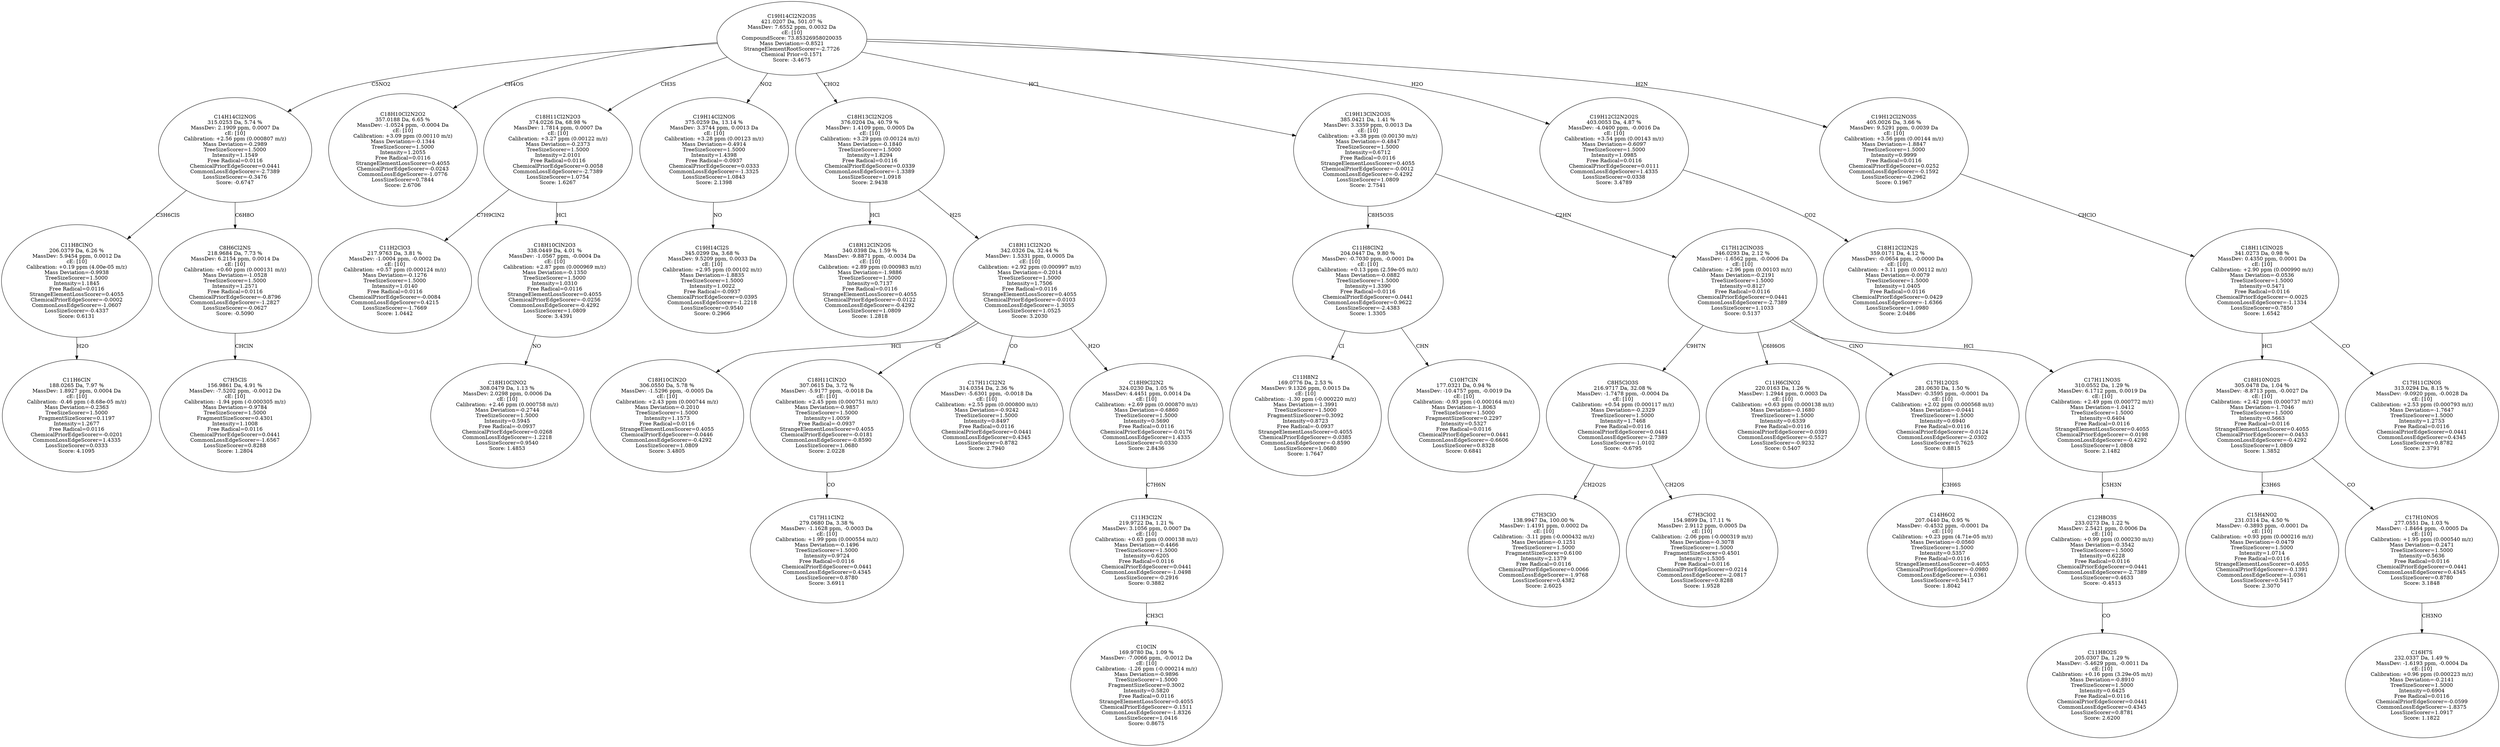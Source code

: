strict digraph {
v1 [label="C11H6ClN\n188.0265 Da, 7.97 %\nMassDev: 1.8927 ppm, 0.0004 Da\ncE: [10]\nCalibration: -0.46 ppm (-8.68e-05 m/z)\nMass Deviation=-0.2363\nTreeSizeScorer=1.5000\nFragmentSizeScorer=0.1197\nIntensity=1.2677\nFree Radical=0.0116\nChemicalPriorEdgeScorer=-0.0201\nCommonLossEdgeScorer=1.4335\nLossSizeScorer=0.0333\nScore: 4.1095"];
v2 [label="C11H8ClNO\n206.0379 Da, 6.26 %\nMassDev: 5.9454 ppm, 0.0012 Da\ncE: [10]\nCalibration: +0.19 ppm (4.00e-05 m/z)\nMass Deviation=-0.9938\nTreeSizeScorer=1.5000\nIntensity=1.1845\nFree Radical=0.0116\nStrangeElementLossScorer=0.4055\nChemicalPriorEdgeScorer=-0.0002\nCommonLossEdgeScorer=-1.0607\nLossSizeScorer=-0.4337\nScore: 0.6131"];
v3 [label="C7H5ClS\n156.9861 Da, 4.91 %\nMassDev: -7.5202 ppm, -0.0012 Da\ncE: [10]\nCalibration: -1.94 ppm (-0.000305 m/z)\nMass Deviation=-0.9784\nTreeSizeScorer=1.5000\nFragmentSizeScorer=0.4301\nIntensity=1.1008\nFree Radical=0.0116\nChemicalPriorEdgeScorer=0.0441\nCommonLossEdgeScorer=-1.6567\nLossSizeScorer=0.8288\nScore: 1.2804"];
v4 [label="C8H6Cl2NS\n218.9684 Da, 7.73 %\nMassDev: 6.2154 ppm, 0.0014 Da\ncE: [10]\nCalibration: +0.60 ppm (0.000131 m/z)\nMass Deviation=-1.0528\nTreeSizeScorer=1.5000\nIntensity=1.2571\nFree Radical=0.0116\nChemicalPriorEdgeScorer=-0.8796\nCommonLossEdgeScorer=-1.2827\nLossSizeScorer=-0.0627\nScore: -0.5090"];
v5 [label="C14H14Cl2NOS\n315.0253 Da, 5.74 %\nMassDev: 2.1909 ppm, 0.0007 Da\ncE: [10]\nCalibration: +2.56 ppm (0.000807 m/z)\nMass Deviation=-0.2989\nTreeSizeScorer=1.5000\nIntensity=1.1549\nFree Radical=0.0116\nChemicalPriorEdgeScorer=0.0441\nCommonLossEdgeScorer=-2.7389\nLossSizeScorer=-0.3476\nScore: -0.6747"];
v6 [label="C18H10Cl2N2O2\n357.0188 Da, 6.65 %\nMassDev: -1.0524 ppm, -0.0004 Da\ncE: [10]\nCalibration: +3.09 ppm (0.00110 m/z)\nMass Deviation=-0.1344\nTreeSizeScorer=1.5000\nIntensity=1.2055\nFree Radical=0.0116\nStrangeElementLossScorer=0.4055\nChemicalPriorEdgeScorer=-0.0243\nCommonLossEdgeScorer=-1.0776\nLossSizeScorer=0.7844\nScore: 2.6706"];
v7 [label="C11H2ClO3\n217.9763 Da, 3.81 %\nMassDev: -1.0004 ppm, -0.0002 Da\ncE: [10]\nCalibration: +0.57 ppm (0.000124 m/z)\nMass Deviation=-0.1276\nTreeSizeScorer=1.5000\nIntensity=1.0140\nFree Radical=0.0116\nChemicalPriorEdgeScorer=-0.0084\nCommonLossEdgeScorer=0.4215\nLossSizeScorer=-1.7669\nScore: 1.0442"];
v8 [label="C18H10ClNO2\n308.0479 Da, 1.13 %\nMassDev: 2.0298 ppm, 0.0006 Da\ncE: [10]\nCalibration: +2.46 ppm (0.000758 m/z)\nMass Deviation=-0.2744\nTreeSizeScorer=1.5000\nIntensity=0.5945\nFree Radical=-0.0937\nChemicalPriorEdgeScorer=0.0268\nCommonLossEdgeScorer=-1.2218\nLossSizeScorer=0.9540\nScore: 1.4853"];
v9 [label="C18H10ClN2O3\n338.0449 Da, 4.01 %\nMassDev: -1.0567 ppm, -0.0004 Da\ncE: [10]\nCalibration: +2.87 ppm (0.000969 m/z)\nMass Deviation=-0.1350\nTreeSizeScorer=1.5000\nIntensity=1.0310\nFree Radical=0.0116\nStrangeElementLossScorer=0.4055\nChemicalPriorEdgeScorer=-0.0256\nCommonLossEdgeScorer=-0.4292\nLossSizeScorer=1.0809\nScore: 3.4391"];
v10 [label="C18H11Cl2N2O3\n374.0226 Da, 68.98 %\nMassDev: 1.7814 ppm, 0.0007 Da\ncE: [10]\nCalibration: +3.27 ppm (0.00122 m/z)\nMass Deviation=-0.2373\nTreeSizeScorer=1.5000\nIntensity=2.0101\nFree Radical=0.0116\nChemicalPriorEdgeScorer=0.0058\nCommonLossEdgeScorer=-2.7389\nLossSizeScorer=1.0754\nScore: 1.6267"];
v11 [label="C19H14Cl2S\n345.0299 Da, 3.68 %\nMassDev: 9.5209 ppm, 0.0033 Da\ncE: [10]\nCalibration: +2.95 ppm (0.00102 m/z)\nMass Deviation=-1.8835\nTreeSizeScorer=1.5000\nIntensity=1.0022\nFree Radical=-0.0937\nChemicalPriorEdgeScorer=0.0395\nCommonLossEdgeScorer=-1.2218\nLossSizeScorer=0.9540\nScore: 0.2966"];
v12 [label="C19H14Cl2NOS\n375.0259 Da, 13.14 %\nMassDev: 3.3744 ppm, 0.0013 Da\ncE: [10]\nCalibration: +3.28 ppm (0.00123 m/z)\nMass Deviation=-0.4914\nTreeSizeScorer=1.5000\nIntensity=1.4398\nFree Radical=-0.0937\nChemicalPriorEdgeScorer=0.0333\nCommonLossEdgeScorer=-1.3325\nLossSizeScorer=1.0843\nScore: 2.1398"];
v13 [label="C18H12ClN2OS\n340.0398 Da, 1.59 %\nMassDev: -9.8871 ppm, -0.0034 Da\ncE: [10]\nCalibration: +2.89 ppm (0.000983 m/z)\nMass Deviation=-1.9886\nTreeSizeScorer=1.5000\nIntensity=0.7137\nFree Radical=0.0116\nStrangeElementLossScorer=0.4055\nChemicalPriorEdgeScorer=-0.0122\nCommonLossEdgeScorer=-0.4292\nLossSizeScorer=1.0809\nScore: 1.2818"];
v14 [label="C18H10ClN2O\n306.0550 Da, 5.78 %\nMassDev: -1.5296 ppm, -0.0005 Da\ncE: [10]\nCalibration: +2.43 ppm (0.000744 m/z)\nMass Deviation=-0.2010\nTreeSizeScorer=1.5000\nIntensity=1.1573\nFree Radical=0.0116\nStrangeElementLossScorer=0.4055\nChemicalPriorEdgeScorer=-0.0446\nCommonLossEdgeScorer=-0.4292\nLossSizeScorer=1.0809\nScore: 3.4805"];
v15 [label="C17H11ClN2\n279.0680 Da, 3.38 %\nMassDev: -1.1628 ppm, -0.0003 Da\ncE: [10]\nCalibration: +1.99 ppm (0.000554 m/z)\nMass Deviation=-0.1496\nTreeSizeScorer=1.5000\nIntensity=0.9724\nFree Radical=0.0116\nChemicalPriorEdgeScorer=0.0441\nCommonLossEdgeScorer=0.4345\nLossSizeScorer=0.8780\nScore: 3.6911"];
v16 [label="C18H11ClN2O\n307.0615 Da, 3.72 %\nMassDev: -5.9177 ppm, -0.0018 Da\ncE: [10]\nCalibration: +2.45 ppm (0.000751 m/z)\nMass Deviation=-0.9857\nTreeSizeScorer=1.5000\nIntensity=1.0059\nFree Radical=-0.0937\nStrangeElementLossScorer=0.4055\nChemicalPriorEdgeScorer=-0.0181\nCommonLossEdgeScorer=-0.8590\nLossSizeScorer=1.0680\nScore: 2.0228"];
v17 [label="C17H11Cl2N2\n314.0354 Da, 2.36 %\nMassDev: -5.6301 ppm, -0.0018 Da\ncE: [10]\nCalibration: +2.55 ppm (0.000800 m/z)\nMass Deviation=-0.9242\nTreeSizeScorer=1.5000\nIntensity=0.8497\nFree Radical=0.0116\nChemicalPriorEdgeScorer=0.0441\nCommonLossEdgeScorer=0.4345\nLossSizeScorer=0.8782\nScore: 2.7940"];
v18 [label="C10ClN\n169.9780 Da, 1.09 %\nMassDev: -7.0066 ppm, -0.0012 Da\ncE: [10]\nCalibration: -1.26 ppm (-0.000214 m/z)\nMass Deviation=-0.9896\nTreeSizeScorer=1.5000\nFragmentSizeScorer=0.3002\nIntensity=0.5820\nFree Radical=0.0116\nStrangeElementLossScorer=0.4055\nChemicalPriorEdgeScorer=-0.1511\nCommonLossEdgeScorer=-1.8326\nLossSizeScorer=1.0416\nScore: 0.8675"];
v19 [label="C11H3Cl2N\n219.9722 Da, 1.21 %\nMassDev: 3.1056 ppm, 0.0007 Da\ncE: [10]\nCalibration: +0.63 ppm (0.000138 m/z)\nMass Deviation=-0.4466\nTreeSizeScorer=1.5000\nIntensity=0.6205\nFree Radical=0.0116\nChemicalPriorEdgeScorer=0.0441\nCommonLossEdgeScorer=-1.0498\nLossSizeScorer=-0.2916\nScore: 0.3882"];
v20 [label="C18H9Cl2N2\n324.0230 Da, 1.05 %\nMassDev: 4.4451 ppm, 0.0014 Da\ncE: [10]\nCalibration: +2.69 ppm (0.000870 m/z)\nMass Deviation=-0.6860\nTreeSizeScorer=1.5000\nIntensity=0.5690\nFree Radical=0.0116\nChemicalPriorEdgeScorer=-0.0176\nCommonLossEdgeScorer=1.4335\nLossSizeScorer=0.0330\nScore: 2.8436"];
v21 [label="C18H11Cl2N2O\n342.0326 Da, 32.44 %\nMassDev: 1.5331 ppm, 0.0005 Da\ncE: [10]\nCalibration: +2.92 ppm (0.000997 m/z)\nMass Deviation=-0.2014\nTreeSizeScorer=1.5000\nIntensity=1.7506\nFree Radical=0.0116\nStrangeElementLossScorer=0.4055\nChemicalPriorEdgeScorer=-0.0103\nCommonLossEdgeScorer=-1.3055\nLossSizeScorer=1.0525\nScore: 3.2030"];
v22 [label="C18H13Cl2N2OS\n376.0204 Da, 40.79 %\nMassDev: 1.4109 ppm, 0.0005 Da\ncE: [10]\nCalibration: +3.29 ppm (0.00124 m/z)\nMass Deviation=-0.1840\nTreeSizeScorer=1.5000\nIntensity=1.8294\nFree Radical=0.0116\nChemicalPriorEdgeScorer=0.0339\nCommonLossEdgeScorer=-1.3389\nLossSizeScorer=1.0918\nScore: 2.9438"];
v23 [label="C11H8N2\n169.0776 Da, 2.53 %\nMassDev: 9.1326 ppm, 0.0015 Da\ncE: [10]\nCalibration: -1.30 ppm (-0.000220 m/z)\nMass Deviation=-1.3991\nTreeSizeScorer=1.5000\nFragmentSizeScorer=0.3092\nIntensity=0.8723\nFree Radical=-0.0937\nStrangeElementLossScorer=0.4055\nChemicalPriorEdgeScorer=-0.0385\nCommonLossEdgeScorer=-0.8590\nLossSizeScorer=1.0680\nScore: 1.7647"];
v24 [label="C10H7ClN\n177.0321 Da, 0.94 %\nMassDev: -10.4757 ppm, -0.0019 Da\ncE: [10]\nCalibration: -0.93 ppm (-0.000164 m/z)\nMass Deviation=-1.8063\nTreeSizeScorer=1.5000\nFragmentSizeScorer=0.2297\nIntensity=0.5327\nFree Radical=0.0116\nChemicalPriorEdgeScorer=0.0441\nCommonLossEdgeScorer=-0.6606\nLossSizeScorer=0.8328\nScore: 0.6841"];
v25 [label="C11H8ClN2\n204.0447 Da, 9.80 %\nMassDev: -0.7030 ppm, -0.0001 Da\ncE: [10]\nCalibration: +0.13 ppm (2.59e-05 m/z)\nMass Deviation=-0.0882\nTreeSizeScorer=1.5000\nIntensity=1.3390\nFree Radical=0.0116\nChemicalPriorEdgeScorer=0.0441\nCommonLossEdgeScorer=0.9622\nLossSizeScorer=-2.4383\nScore: 1.3305"];
v26 [label="C7H3ClO\n138.9947 Da, 100.00 %\nMassDev: 1.4191 ppm, 0.0002 Da\ncE: [10]\nCalibration: -3.11 ppm (-0.000432 m/z)\nMass Deviation=-0.1251\nTreeSizeScorer=1.5000\nFragmentSizeScorer=0.6100\nIntensity=2.1379\nFree Radical=0.0116\nChemicalPriorEdgeScorer=0.0066\nCommonLossEdgeScorer=-1.9768\nLossSizeScorer=0.4382\nScore: 2.6025"];
v27 [label="C7H3ClO2\n154.9899 Da, 17.11 %\nMassDev: 2.9112 ppm, 0.0005 Da\ncE: [10]\nCalibration: -2.06 ppm (-0.000319 m/z)\nMass Deviation=-0.3078\nTreeSizeScorer=1.5000\nFragmentSizeScorer=0.4501\nIntensity=1.5305\nFree Radical=0.0116\nChemicalPriorEdgeScorer=0.0214\nCommonLossEdgeScorer=-2.0817\nLossSizeScorer=0.8288\nScore: 1.9528"];
v28 [label="C8H5ClO3S\n216.9717 Da, 32.08 %\nMassDev: -1.7478 ppm, -0.0004 Da\ncE: [10]\nCalibration: +0.54 ppm (0.000117 m/z)\nMass Deviation=-0.2329\nTreeSizeScorer=1.5000\nIntensity=1.7468\nFree Radical=0.0116\nChemicalPriorEdgeScorer=0.0441\nCommonLossEdgeScorer=-2.7389\nLossSizeScorer=-1.0102\nScore: -0.6795"];
v29 [label="C11H6ClNO2\n220.0163 Da, 1.26 %\nMassDev: 1.2944 ppm, 0.0003 Da\ncE: [10]\nCalibration: +0.63 ppm (0.000138 m/z)\nMass Deviation=-0.1680\nTreeSizeScorer=1.5000\nIntensity=0.6339\nFree Radical=0.0116\nChemicalPriorEdgeScorer=0.0391\nCommonLossEdgeScorer=-0.5527\nLossSizeScorer=-0.9232\nScore: 0.5407"];
v30 [label="C14H6O2\n207.0440 Da, 0.95 %\nMassDev: -0.4532 ppm, -0.0001 Da\ncE: [10]\nCalibration: +0.23 ppm (4.71e-05 m/z)\nMass Deviation=-0.0560\nTreeSizeScorer=1.5000\nIntensity=0.5357\nFree Radical=0.0116\nStrangeElementLossScorer=0.4055\nChemicalPriorEdgeScorer=-0.0980\nCommonLossEdgeScorer=-1.0361\nLossSizeScorer=0.5417\nScore: 1.8042"];
v31 [label="C17H12O2S\n281.0630 Da, 1.50 %\nMassDev: -0.3595 ppm, -0.0001 Da\ncE: [10]\nCalibration: +2.02 ppm (0.000568 m/z)\nMass Deviation=-0.0441\nTreeSizeScorer=1.5000\nIntensity=0.6940\nFree Radical=0.0116\nChemicalPriorEdgeScorer=-0.0124\nCommonLossEdgeScorer=-2.0302\nLossSizeScorer=0.7625\nScore: 0.8815"];
v32 [label="C11H8O2S\n205.0307 Da, 1.29 %\nMassDev: -5.4629 ppm, -0.0011 Da\ncE: [10]\nCalibration: +0.16 ppm (3.29e-05 m/z)\nMass Deviation=-0.8910\nTreeSizeScorer=1.5000\nIntensity=0.6425\nFree Radical=0.0116\nChemicalPriorEdgeScorer=0.0441\nCommonLossEdgeScorer=0.4345\nLossSizeScorer=0.8781\nScore: 2.6200"];
v33 [label="C12H8O3S\n233.0273 Da, 1.22 %\nMassDev: 2.5421 ppm, 0.0006 Da\ncE: [10]\nCalibration: +0.99 ppm (0.000230 m/z)\nMass Deviation=-0.3542\nTreeSizeScorer=1.5000\nIntensity=0.6228\nFree Radical=0.0116\nChemicalPriorEdgeScorer=0.0441\nCommonLossEdgeScorer=-2.7389\nLossSizeScorer=0.4633\nScore: -0.4513"];
v34 [label="C17H11NO3S\n310.0552 Da, 1.29 %\nMassDev: 6.1712 ppm, 0.0019 Da\ncE: [10]\nCalibration: +2.49 ppm (0.000772 m/z)\nMass Deviation=-1.0412\nTreeSizeScorer=1.5000\nIntensity=0.6404\nFree Radical=0.0116\nStrangeElementLossScorer=0.4055\nChemicalPriorEdgeScorer=-0.0198\nCommonLossEdgeScorer=-0.4292\nLossSizeScorer=1.0808\nScore: 2.1482"];
v35 [label="C17H12ClNO3S\n346.0293 Da, 2.12 %\nMassDev: -1.6562 ppm, -0.0006 Da\ncE: [10]\nCalibration: +2.96 ppm (0.00103 m/z)\nMass Deviation=-0.2191\nTreeSizeScorer=1.5000\nIntensity=0.8127\nFree Radical=0.0116\nChemicalPriorEdgeScorer=0.0441\nCommonLossEdgeScorer=-2.7389\nLossSizeScorer=1.1033\nScore: 0.5137"];
v36 [label="C19H13ClN2O3S\n385.0421 Da, 1.41 %\nMassDev: 3.3359 ppm, 0.0013 Da\ncE: [10]\nCalibration: +3.38 ppm (0.00130 m/z)\nMass Deviation=-0.4847\nTreeSizeScorer=1.5000\nIntensity=0.6712\nFree Radical=0.0116\nStrangeElementLossScorer=0.4055\nChemicalPriorEdgeScorer=-0.0012\nCommonLossEdgeScorer=-0.4292\nLossSizeScorer=1.0809\nScore: 2.7541"];
v37 [label="C18H12Cl2N2S\n359.0171 Da, 4.12 %\nMassDev: -0.0654 ppm, -0.0000 Da\ncE: [10]\nCalibration: +3.11 ppm (0.00112 m/z)\nMass Deviation=-0.0079\nTreeSizeScorer=1.5000\nIntensity=1.0405\nFree Radical=0.0116\nChemicalPriorEdgeScorer=0.0429\nCommonLossEdgeScorer=-1.6366\nLossSizeScorer=1.0980\nScore: 2.0486"];
v38 [label="C19H12Cl2N2O2S\n403.0053 Da, 4.87 %\nMassDev: -4.0400 ppm, -0.0016 Da\ncE: [10]\nCalibration: +3.54 ppm (0.00143 m/z)\nMass Deviation=-0.6097\nTreeSizeScorer=1.5000\nIntensity=1.0985\nFree Radical=0.0116\nChemicalPriorEdgeScorer=0.0111\nCommonLossEdgeScorer=1.4335\nLossSizeScorer=0.0338\nScore: 3.4789"];
v39 [label="C15H4NO2\n231.0314 Da, 4.50 %\nMassDev: -0.3893 ppm, -0.0001 Da\ncE: [10]\nCalibration: +0.93 ppm (0.000216 m/z)\nMass Deviation=-0.0479\nTreeSizeScorer=1.5000\nIntensity=1.0714\nFree Radical=0.0116\nStrangeElementLossScorer=0.4055\nChemicalPriorEdgeScorer=-0.1391\nCommonLossEdgeScorer=-1.0361\nLossSizeScorer=0.5417\nScore: 2.3070"];
v40 [label="C16H7S\n232.0337 Da, 1.49 %\nMassDev: -1.6193 ppm, -0.0004 Da\ncE: [10]\nCalibration: +0.96 ppm (0.000223 m/z)\nMass Deviation=-0.2141\nTreeSizeScorer=1.5000\nIntensity=0.6904\nFree Radical=0.0116\nChemicalPriorEdgeScorer=-0.0599\nCommonLossEdgeScorer=-1.8375\nLossSizeScorer=1.0917\nScore: 1.1822"];
v41 [label="C17H10NOS\n277.0551 Da, 1.03 %\nMassDev: -1.8464 ppm, -0.0005 Da\ncE: [10]\nCalibration: +1.95 ppm (0.000540 m/z)\nMass Deviation=-0.2471\nTreeSizeScorer=1.5000\nIntensity=0.5636\nFree Radical=0.0116\nChemicalPriorEdgeScorer=0.0441\nCommonLossEdgeScorer=0.4345\nLossSizeScorer=0.8780\nScore: 3.1848"];
v42 [label="C18H10NO2S\n305.0478 Da, 1.04 %\nMassDev: -8.8713 ppm, -0.0027 Da\ncE: [10]\nCalibration: +2.42 ppm (0.000737 m/z)\nMass Deviation=-1.7046\nTreeSizeScorer=1.5000\nIntensity=0.5663\nFree Radical=0.0116\nStrangeElementLossScorer=0.4055\nChemicalPriorEdgeScorer=-0.0453\nCommonLossEdgeScorer=-0.4292\nLossSizeScorer=1.0809\nScore: 1.3852"];
v43 [label="C17H11ClNOS\n313.0294 Da, 8.15 %\nMassDev: -9.0920 ppm, -0.0028 Da\ncE: [10]\nCalibration: +2.53 ppm (0.000793 m/z)\nMass Deviation=-1.7647\nTreeSizeScorer=1.5000\nIntensity=1.2753\nFree Radical=0.0116\nChemicalPriorEdgeScorer=0.0441\nCommonLossEdgeScorer=0.4345\nLossSizeScorer=0.8782\nScore: 2.3791"];
v44 [label="C18H11ClNO2S\n341.0273 Da, 0.98 %\nMassDev: 0.4350 ppm, 0.0001 Da\ncE: [10]\nCalibration: +2.90 ppm (0.000990 m/z)\nMass Deviation=-0.0536\nTreeSizeScorer=1.5000\nIntensity=0.5471\nFree Radical=0.0116\nChemicalPriorEdgeScorer=-0.0025\nCommonLossEdgeScorer=-1.1334\nLossSizeScorer=0.7850\nScore: 1.6542"];
v45 [label="C19H12Cl2NO3S\n405.0026 Da, 3.66 %\nMassDev: 9.5291 ppm, 0.0039 Da\ncE: [10]\nCalibration: +3.56 ppm (0.00144 m/z)\nMass Deviation=-1.8847\nTreeSizeScorer=1.5000\nIntensity=0.9999\nFree Radical=0.0116\nChemicalPriorEdgeScorer=0.0252\nCommonLossEdgeScorer=-0.1592\nLossSizeScorer=-0.2962\nScore: 0.1967"];
v46 [label="C19H14Cl2N2O3S\n421.0207 Da, 501.07 %\nMassDev: 7.6552 ppm, 0.0032 Da\ncE: [10]\nCompoundScore: 73.85326958020035\nMass Deviation=-0.8521\nStrangeElementRootScorer=-2.7726\nChemical Prior=0.1571\nScore: -3.4675"];
v2 -> v1 [label="H2O"];
v5 -> v2 [label="C3H6ClS"];
v4 -> v3 [label="CHClN"];
v5 -> v4 [label="C6H8O"];
v46 -> v5 [label="C5NO2"];
v46 -> v6 [label="CH4OS"];
v10 -> v7 [label="C7H9ClN2"];
v9 -> v8 [label="NO"];
v10 -> v9 [label="HCl"];
v46 -> v10 [label="CH3S"];
v12 -> v11 [label="NO"];
v46 -> v12 [label="NO2"];
v22 -> v13 [label="HCl"];
v21 -> v14 [label="HCl"];
v16 -> v15 [label="CO"];
v21 -> v16 [label="Cl"];
v21 -> v17 [label="CO"];
v19 -> v18 [label="CH3Cl"];
v20 -> v19 [label="C7H6N"];
v21 -> v20 [label="H2O"];
v22 -> v21 [label="H2S"];
v46 -> v22 [label="CHO2"];
v25 -> v23 [label="Cl"];
v25 -> v24 [label="CHN"];
v36 -> v25 [label="C8H5O3S"];
v28 -> v26 [label="CH2O2S"];
v28 -> v27 [label="CH2OS"];
v35 -> v28 [label="C9H7N"];
v35 -> v29 [label="C6H6OS"];
v31 -> v30 [label="C3H6S"];
v35 -> v31 [label="ClNO"];
v33 -> v32 [label="CO"];
v34 -> v33 [label="C5H3N"];
v35 -> v34 [label="HCl"];
v36 -> v35 [label="C2HN"];
v46 -> v36 [label="HCl"];
v38 -> v37 [label="CO2"];
v46 -> v38 [label="H2O"];
v42 -> v39 [label="C3H6S"];
v41 -> v40 [label="CH3NO"];
v42 -> v41 [label="CO"];
v44 -> v42 [label="HCl"];
v44 -> v43 [label="CO"];
v45 -> v44 [label="CHClO"];
v46 -> v45 [label="H2N"];
}